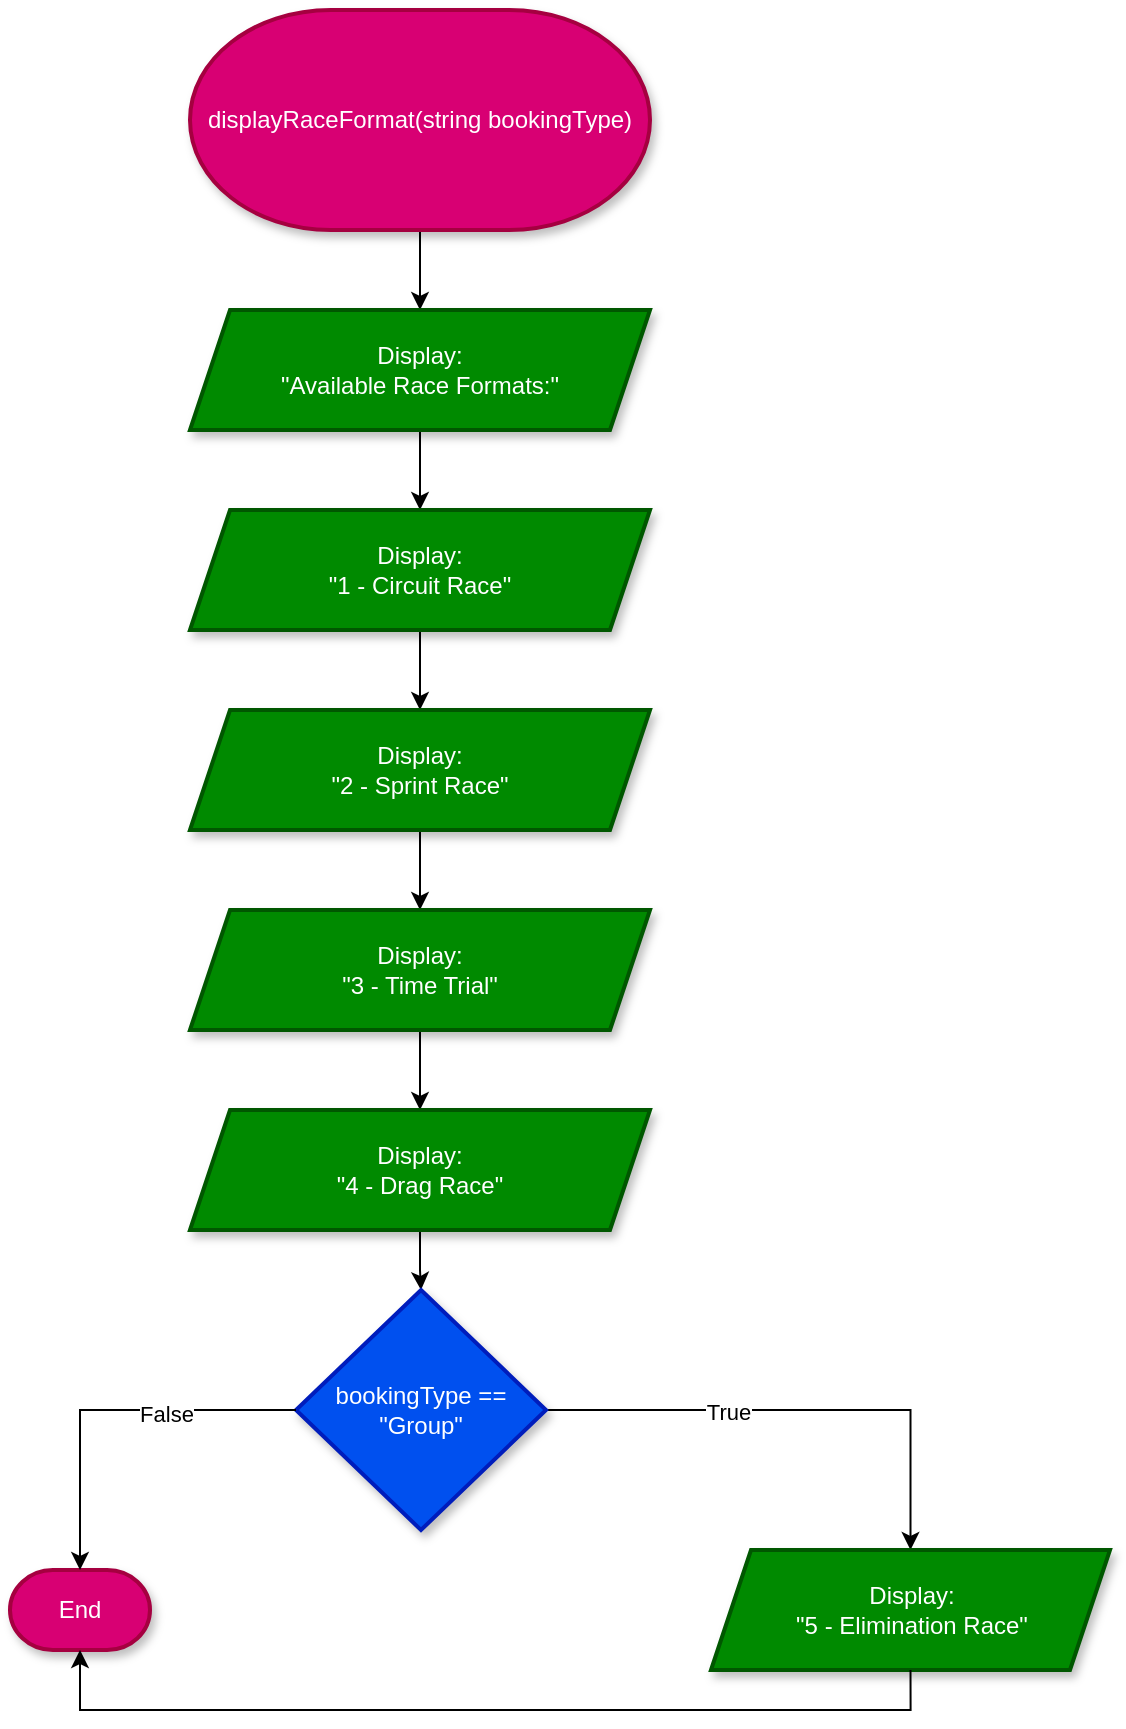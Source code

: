 <mxfile version="27.0.9">
  <diagram name="Page-1" id="mVqcKq3zdq-MLdxKxfbU">
    <mxGraphModel dx="1965" dy="1290" grid="1" gridSize="10" guides="1" tooltips="1" connect="1" arrows="1" fold="1" page="1" pageScale="1" pageWidth="850" pageHeight="1100" math="0" shadow="0">
      <root>
        <mxCell id="0" />
        <mxCell id="1" parent="0" />
        <mxCell id="-BN7RVNzzvXwRUBJSHvl-3" value="" style="edgeStyle=orthogonalEdgeStyle;rounded=0;orthogonalLoop=1;jettySize=auto;html=1;" parent="1" source="-BN7RVNzzvXwRUBJSHvl-1" target="-BN7RVNzzvXwRUBJSHvl-2" edge="1">
          <mxGeometry relative="1" as="geometry" />
        </mxCell>
        <mxCell id="-BN7RVNzzvXwRUBJSHvl-1" value="displayRaceFormat(string bookingType)" style="strokeWidth=2;html=1;shape=mxgraph.flowchart.terminator;whiteSpace=wrap;fillColor=#d80073;fontColor=#ffffff;strokeColor=#A50040;shadow=1;" parent="1" vertex="1">
          <mxGeometry x="300" y="40" width="230" height="110" as="geometry" />
        </mxCell>
        <mxCell id="-BN7RVNzzvXwRUBJSHvl-5" value="" style="edgeStyle=orthogonalEdgeStyle;rounded=0;orthogonalLoop=1;jettySize=auto;html=1;" parent="1" source="-BN7RVNzzvXwRUBJSHvl-2" target="-BN7RVNzzvXwRUBJSHvl-4" edge="1">
          <mxGeometry relative="1" as="geometry" />
        </mxCell>
        <mxCell id="-BN7RVNzzvXwRUBJSHvl-2" value="Display:&lt;div&gt;&quot;Available Race Formats:&quot;&lt;/div&gt;" style="shape=parallelogram;perimeter=parallelogramPerimeter;whiteSpace=wrap;html=1;fixedSize=1;fillColor=#008a00;strokeColor=#005700;fontColor=#ffffff;strokeWidth=2;shadow=1;" parent="1" vertex="1">
          <mxGeometry x="300" y="190" width="230" height="60" as="geometry" />
        </mxCell>
        <mxCell id="-BN7RVNzzvXwRUBJSHvl-7" value="" style="edgeStyle=orthogonalEdgeStyle;rounded=0;orthogonalLoop=1;jettySize=auto;html=1;" parent="1" source="-BN7RVNzzvXwRUBJSHvl-4" target="-BN7RVNzzvXwRUBJSHvl-6" edge="1">
          <mxGeometry relative="1" as="geometry" />
        </mxCell>
        <mxCell id="-BN7RVNzzvXwRUBJSHvl-4" value="Display:&lt;div&gt;&quot;1 - Circuit Race&quot;&lt;/div&gt;" style="shape=parallelogram;perimeter=parallelogramPerimeter;whiteSpace=wrap;html=1;fixedSize=1;fillColor=#008a00;strokeColor=#005700;fontColor=#ffffff;strokeWidth=2;shadow=1;" parent="1" vertex="1">
          <mxGeometry x="300" y="290" width="230" height="60" as="geometry" />
        </mxCell>
        <mxCell id="-BN7RVNzzvXwRUBJSHvl-10" value="" style="edgeStyle=orthogonalEdgeStyle;rounded=0;orthogonalLoop=1;jettySize=auto;html=1;" parent="1" source="-BN7RVNzzvXwRUBJSHvl-6" target="-BN7RVNzzvXwRUBJSHvl-8" edge="1">
          <mxGeometry relative="1" as="geometry" />
        </mxCell>
        <mxCell id="-BN7RVNzzvXwRUBJSHvl-6" value="Display:&lt;div&gt;&quot;2 - Sprint Race&quot;&lt;/div&gt;" style="shape=parallelogram;perimeter=parallelogramPerimeter;whiteSpace=wrap;html=1;fixedSize=1;fillColor=#008a00;strokeColor=#005700;fontColor=#ffffff;strokeWidth=2;shadow=1;" parent="1" vertex="1">
          <mxGeometry x="300" y="390" width="230" height="60" as="geometry" />
        </mxCell>
        <mxCell id="-BN7RVNzzvXwRUBJSHvl-11" value="" style="edgeStyle=orthogonalEdgeStyle;rounded=0;orthogonalLoop=1;jettySize=auto;html=1;" parent="1" source="-BN7RVNzzvXwRUBJSHvl-8" target="-BN7RVNzzvXwRUBJSHvl-9" edge="1">
          <mxGeometry relative="1" as="geometry" />
        </mxCell>
        <mxCell id="-BN7RVNzzvXwRUBJSHvl-8" value="Display:&lt;div&gt;&quot;3 - Time Trial&quot;&lt;/div&gt;" style="shape=parallelogram;perimeter=parallelogramPerimeter;whiteSpace=wrap;html=1;fixedSize=1;fillColor=#008a00;strokeColor=#005700;fontColor=#ffffff;strokeWidth=2;shadow=1;" parent="1" vertex="1">
          <mxGeometry x="300" y="490" width="230" height="60" as="geometry" />
        </mxCell>
        <mxCell id="-BN7RVNzzvXwRUBJSHvl-13" value="" style="edgeStyle=orthogonalEdgeStyle;rounded=0;orthogonalLoop=1;jettySize=auto;html=1;" parent="1" source="-BN7RVNzzvXwRUBJSHvl-9" target="-BN7RVNzzvXwRUBJSHvl-12" edge="1">
          <mxGeometry relative="1" as="geometry" />
        </mxCell>
        <mxCell id="-BN7RVNzzvXwRUBJSHvl-9" value="Display:&lt;div&gt;&quot;4 - Drag Race&quot;&lt;/div&gt;" style="shape=parallelogram;perimeter=parallelogramPerimeter;whiteSpace=wrap;html=1;fixedSize=1;fillColor=#008a00;strokeColor=#005700;fontColor=#ffffff;strokeWidth=2;shadow=1;" parent="1" vertex="1">
          <mxGeometry x="300" y="590" width="230" height="60" as="geometry" />
        </mxCell>
        <mxCell id="-BN7RVNzzvXwRUBJSHvl-15" value="" style="edgeStyle=orthogonalEdgeStyle;rounded=0;orthogonalLoop=1;jettySize=auto;html=1;" parent="1" source="-BN7RVNzzvXwRUBJSHvl-12" target="-BN7RVNzzvXwRUBJSHvl-14" edge="1">
          <mxGeometry relative="1" as="geometry" />
        </mxCell>
        <mxCell id="-BN7RVNzzvXwRUBJSHvl-16" value="True" style="edgeLabel;html=1;align=center;verticalAlign=middle;resizable=0;points=[];" parent="-BN7RVNzzvXwRUBJSHvl-15" vertex="1" connectable="0">
          <mxGeometry x="-0.347" y="-1" relative="1" as="geometry">
            <mxPoint x="8" as="offset" />
          </mxGeometry>
        </mxCell>
        <mxCell id="-BN7RVNzzvXwRUBJSHvl-12" value="bookingType == &quot;Group&quot;" style="rhombus;whiteSpace=wrap;html=1;fillColor=#0050ef;strokeColor=#001DBC;fontColor=#ffffff;strokeWidth=2;shadow=1;" parent="1" vertex="1">
          <mxGeometry x="353" y="680" width="125" height="120" as="geometry" />
        </mxCell>
        <mxCell id="-BN7RVNzzvXwRUBJSHvl-14" value="Display:&lt;div&gt;&quot;5 - Elimination Race&quot;&lt;/div&gt;" style="shape=parallelogram;perimeter=parallelogramPerimeter;whiteSpace=wrap;html=1;fixedSize=1;fillColor=#008a00;strokeColor=#005700;fontColor=#ffffff;strokeWidth=2;shadow=1;" parent="1" vertex="1">
          <mxGeometry x="560.5" y="810" width="199.5" height="60" as="geometry" />
        </mxCell>
        <mxCell id="-BN7RVNzzvXwRUBJSHvl-17" value="End" style="strokeWidth=2;html=1;shape=mxgraph.flowchart.terminator;whiteSpace=wrap;fillColor=#d80073;fontColor=#ffffff;strokeColor=#A50040;shadow=1;" parent="1" vertex="1">
          <mxGeometry x="210" y="820" width="70" height="40" as="geometry" />
        </mxCell>
        <mxCell id="-BN7RVNzzvXwRUBJSHvl-18" style="edgeStyle=orthogonalEdgeStyle;rounded=0;orthogonalLoop=1;jettySize=auto;html=1;exitX=0;exitY=0.5;exitDx=0;exitDy=0;entryX=0.5;entryY=0;entryDx=0;entryDy=0;entryPerimeter=0;" parent="1" source="-BN7RVNzzvXwRUBJSHvl-12" target="-BN7RVNzzvXwRUBJSHvl-17" edge="1">
          <mxGeometry relative="1" as="geometry" />
        </mxCell>
        <mxCell id="-BN7RVNzzvXwRUBJSHvl-19" value="False" style="edgeLabel;html=1;align=center;verticalAlign=middle;resizable=0;points=[];" parent="-BN7RVNzzvXwRUBJSHvl-18" vertex="1" connectable="0">
          <mxGeometry x="-0.311" y="2" relative="1" as="geometry">
            <mxPoint as="offset" />
          </mxGeometry>
        </mxCell>
        <mxCell id="-BN7RVNzzvXwRUBJSHvl-20" style="edgeStyle=orthogonalEdgeStyle;rounded=0;orthogonalLoop=1;jettySize=auto;html=1;exitX=0.5;exitY=1;exitDx=0;exitDy=0;entryX=0.5;entryY=1;entryDx=0;entryDy=0;entryPerimeter=0;" parent="1" source="-BN7RVNzzvXwRUBJSHvl-14" target="-BN7RVNzzvXwRUBJSHvl-17" edge="1">
          <mxGeometry relative="1" as="geometry" />
        </mxCell>
      </root>
    </mxGraphModel>
  </diagram>
</mxfile>
